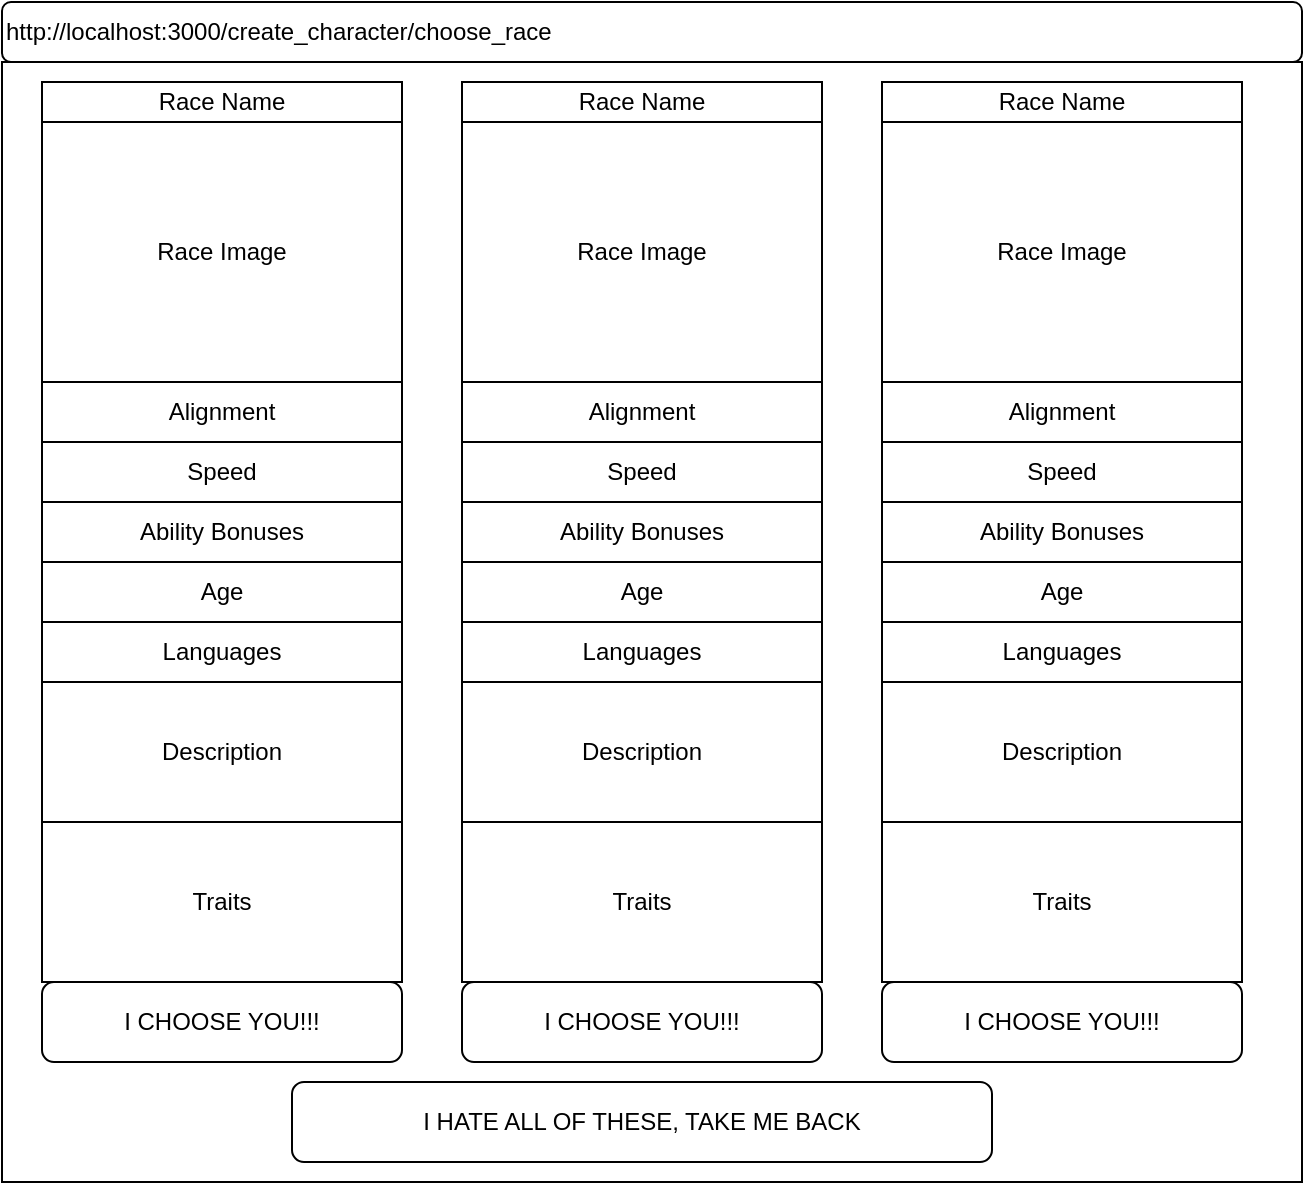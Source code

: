 <mxfile version="14.9.4" type="device"><diagram id="7fYUkVr5ohWB5eSwC1z6" name="Page-1"><mxGraphModel dx="782" dy="522" grid="1" gridSize="10" guides="1" tooltips="1" connect="1" arrows="1" fold="1" page="1" pageScale="1" pageWidth="850" pageHeight="1100" math="0" shadow="0"><root><mxCell id="0"/><mxCell id="1" parent="0"/><mxCell id="neYiaQHRYlXJ83mYiqnc-1" value="http://localhost:3000/create_character/choose_race" style="rounded=1;whiteSpace=wrap;html=1;align=left;" vertex="1" parent="1"><mxGeometry x="70" y="30" width="650" height="30" as="geometry"/></mxCell><mxCell id="neYiaQHRYlXJ83mYiqnc-2" value="" style="rounded=0;whiteSpace=wrap;html=1;" vertex="1" parent="1"><mxGeometry x="70" y="60" width="650" height="560" as="geometry"/></mxCell><mxCell id="neYiaQHRYlXJ83mYiqnc-3" value="Race Name" style="rounded=0;whiteSpace=wrap;html=1;" vertex="1" parent="1"><mxGeometry x="90" y="70" width="180" height="20" as="geometry"/></mxCell><mxCell id="neYiaQHRYlXJ83mYiqnc-4" value="Race Image" style="rounded=0;whiteSpace=wrap;html=1;" vertex="1" parent="1"><mxGeometry x="90" y="90" width="180" height="130" as="geometry"/></mxCell><mxCell id="neYiaQHRYlXJ83mYiqnc-5" value="Description" style="rounded=0;whiteSpace=wrap;html=1;" vertex="1" parent="1"><mxGeometry x="90" y="370" width="180" height="70" as="geometry"/></mxCell><mxCell id="neYiaQHRYlXJ83mYiqnc-6" value="Alignment" style="rounded=0;whiteSpace=wrap;html=1;" vertex="1" parent="1"><mxGeometry x="90" y="220" width="180" height="30" as="geometry"/></mxCell><mxCell id="neYiaQHRYlXJ83mYiqnc-7" value="Speed" style="rounded=0;whiteSpace=wrap;html=1;" vertex="1" parent="1"><mxGeometry x="90" y="250" width="180" height="30" as="geometry"/></mxCell><mxCell id="neYiaQHRYlXJ83mYiqnc-8" value="Ability Bonuses" style="rounded=0;whiteSpace=wrap;html=1;" vertex="1" parent="1"><mxGeometry x="90" y="280" width="180" height="30" as="geometry"/></mxCell><mxCell id="neYiaQHRYlXJ83mYiqnc-9" value="Traits" style="rounded=0;whiteSpace=wrap;html=1;" vertex="1" parent="1"><mxGeometry x="90" y="440" width="180" height="80" as="geometry"/></mxCell><mxCell id="neYiaQHRYlXJ83mYiqnc-24" value="Age" style="rounded=0;whiteSpace=wrap;html=1;" vertex="1" parent="1"><mxGeometry x="90" y="310" width="180" height="30" as="geometry"/></mxCell><mxCell id="neYiaQHRYlXJ83mYiqnc-25" value="Languages" style="rounded=0;whiteSpace=wrap;html=1;" vertex="1" parent="1"><mxGeometry x="90" y="340" width="180" height="30" as="geometry"/></mxCell><mxCell id="neYiaQHRYlXJ83mYiqnc-26" value="Race Name" style="rounded=0;whiteSpace=wrap;html=1;" vertex="1" parent="1"><mxGeometry x="300" y="70" width="180" height="20" as="geometry"/></mxCell><mxCell id="neYiaQHRYlXJ83mYiqnc-27" value="Race Image" style="rounded=0;whiteSpace=wrap;html=1;" vertex="1" parent="1"><mxGeometry x="300" y="90" width="180" height="130" as="geometry"/></mxCell><mxCell id="neYiaQHRYlXJ83mYiqnc-28" value="Description" style="rounded=0;whiteSpace=wrap;html=1;" vertex="1" parent="1"><mxGeometry x="300" y="370" width="180" height="70" as="geometry"/></mxCell><mxCell id="neYiaQHRYlXJ83mYiqnc-29" value="Alignment" style="rounded=0;whiteSpace=wrap;html=1;" vertex="1" parent="1"><mxGeometry x="300" y="220" width="180" height="30" as="geometry"/></mxCell><mxCell id="neYiaQHRYlXJ83mYiqnc-30" value="Speed" style="rounded=0;whiteSpace=wrap;html=1;" vertex="1" parent="1"><mxGeometry x="300" y="250" width="180" height="30" as="geometry"/></mxCell><mxCell id="neYiaQHRYlXJ83mYiqnc-31" value="Ability Bonuses" style="rounded=0;whiteSpace=wrap;html=1;" vertex="1" parent="1"><mxGeometry x="300" y="280" width="180" height="30" as="geometry"/></mxCell><mxCell id="neYiaQHRYlXJ83mYiqnc-32" value="Traits" style="rounded=0;whiteSpace=wrap;html=1;" vertex="1" parent="1"><mxGeometry x="300" y="440" width="180" height="80" as="geometry"/></mxCell><mxCell id="neYiaQHRYlXJ83mYiqnc-33" value="Age" style="rounded=0;whiteSpace=wrap;html=1;" vertex="1" parent="1"><mxGeometry x="300" y="310" width="180" height="30" as="geometry"/></mxCell><mxCell id="neYiaQHRYlXJ83mYiqnc-34" value="Languages" style="rounded=0;whiteSpace=wrap;html=1;" vertex="1" parent="1"><mxGeometry x="300" y="340" width="180" height="30" as="geometry"/></mxCell><mxCell id="neYiaQHRYlXJ83mYiqnc-35" value="Race Name" style="rounded=0;whiteSpace=wrap;html=1;" vertex="1" parent="1"><mxGeometry x="510" y="70" width="180" height="20" as="geometry"/></mxCell><mxCell id="neYiaQHRYlXJ83mYiqnc-36" value="Race Image" style="rounded=0;whiteSpace=wrap;html=1;" vertex="1" parent="1"><mxGeometry x="510" y="90" width="180" height="130" as="geometry"/></mxCell><mxCell id="neYiaQHRYlXJ83mYiqnc-37" value="Description" style="rounded=0;whiteSpace=wrap;html=1;" vertex="1" parent="1"><mxGeometry x="510" y="370" width="180" height="70" as="geometry"/></mxCell><mxCell id="neYiaQHRYlXJ83mYiqnc-38" value="Alignment" style="rounded=0;whiteSpace=wrap;html=1;" vertex="1" parent="1"><mxGeometry x="510" y="220" width="180" height="30" as="geometry"/></mxCell><mxCell id="neYiaQHRYlXJ83mYiqnc-39" value="Speed" style="rounded=0;whiteSpace=wrap;html=1;" vertex="1" parent="1"><mxGeometry x="510" y="250" width="180" height="30" as="geometry"/></mxCell><mxCell id="neYiaQHRYlXJ83mYiqnc-40" value="Ability Bonuses" style="rounded=0;whiteSpace=wrap;html=1;" vertex="1" parent="1"><mxGeometry x="510" y="280" width="180" height="30" as="geometry"/></mxCell><mxCell id="neYiaQHRYlXJ83mYiqnc-41" value="Traits" style="rounded=0;whiteSpace=wrap;html=1;" vertex="1" parent="1"><mxGeometry x="510" y="440" width="180" height="80" as="geometry"/></mxCell><mxCell id="neYiaQHRYlXJ83mYiqnc-42" value="Age" style="rounded=0;whiteSpace=wrap;html=1;" vertex="1" parent="1"><mxGeometry x="510" y="310" width="180" height="30" as="geometry"/></mxCell><mxCell id="neYiaQHRYlXJ83mYiqnc-43" value="Languages" style="rounded=0;whiteSpace=wrap;html=1;" vertex="1" parent="1"><mxGeometry x="510" y="340" width="180" height="30" as="geometry"/></mxCell><mxCell id="neYiaQHRYlXJ83mYiqnc-44" value="I CHOOSE YOU!!!" style="rounded=1;whiteSpace=wrap;html=1;" vertex="1" parent="1"><mxGeometry x="90" y="520" width="180" height="40" as="geometry"/></mxCell><mxCell id="neYiaQHRYlXJ83mYiqnc-45" value="I CHOOSE YOU!!!" style="rounded=1;whiteSpace=wrap;html=1;" vertex="1" parent="1"><mxGeometry x="300" y="520" width="180" height="40" as="geometry"/></mxCell><mxCell id="neYiaQHRYlXJ83mYiqnc-46" value="I CHOOSE YOU!!!" style="rounded=1;whiteSpace=wrap;html=1;" vertex="1" parent="1"><mxGeometry x="510" y="520" width="180" height="40" as="geometry"/></mxCell><mxCell id="neYiaQHRYlXJ83mYiqnc-47" value="I HATE ALL OF THESE, TAKE ME BACK" style="rounded=1;whiteSpace=wrap;html=1;" vertex="1" parent="1"><mxGeometry x="215" y="570" width="350" height="40" as="geometry"/></mxCell></root></mxGraphModel></diagram></mxfile>